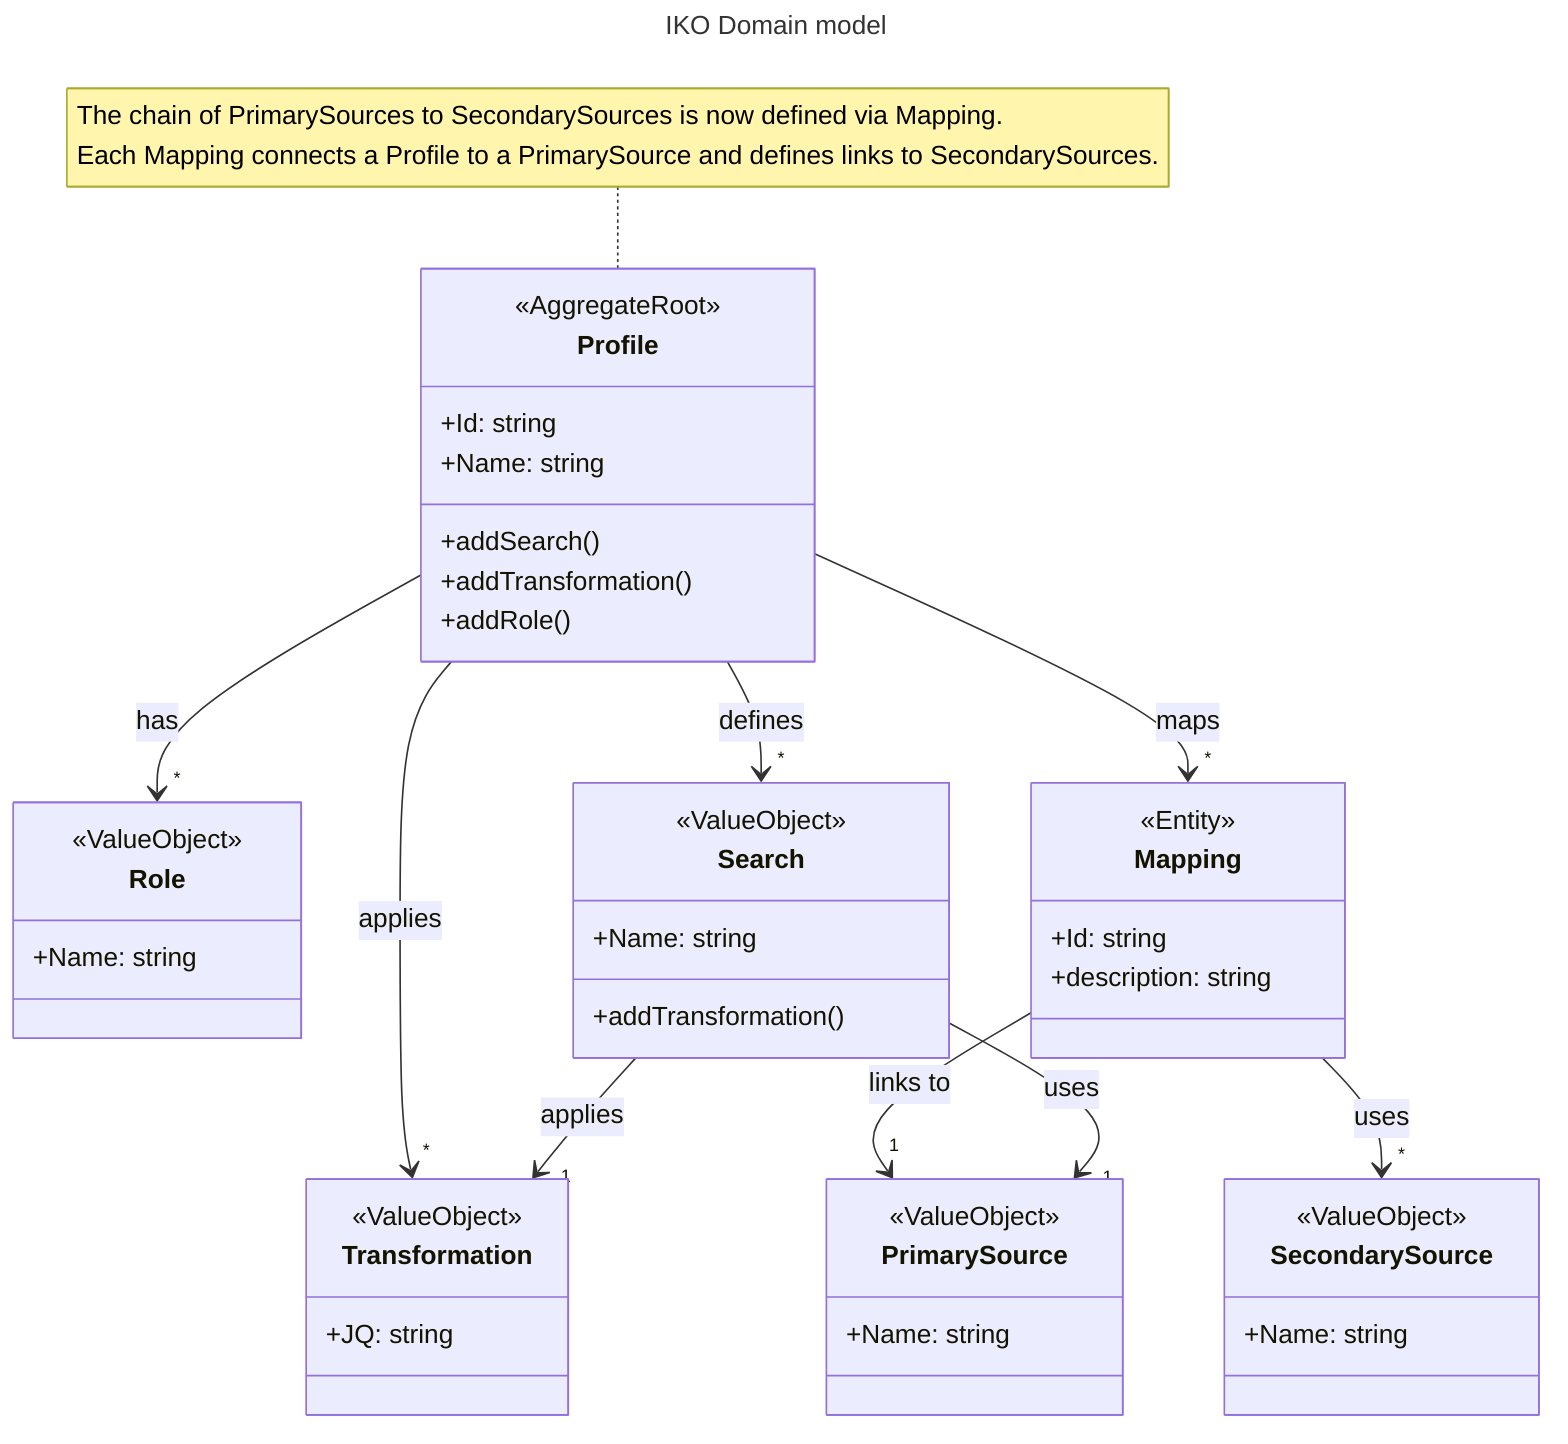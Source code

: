 ---
title: IKO Domain model
---
classDiagram
    note for Profile "The chain of PrimarySources to SecondarySources is now defined via Mapping.
         Each Mapping connects a Profile to a PrimarySource and defines links to SecondarySources."

    class Profile {
        +Id: string
        +Name: string
        +addSearch()
        +addTransformation()
        +addRole()
    }

    class Role {
        +Name: string
    }

    class Transformation {
        +JQ: string
    }

    class Search {
        +Name: string
        +addTransformation()
    }

    class Mapping {
        +Id: string
        +description: string
    }

    class PrimarySource {
        +Name: string
    }

    class SecondarySource {
        +Name: string
    }

    Profile --> "*" Search : defines
    Profile --> "*" Transformation : applies
    Profile --> "*" Role : has
    Profile --> "*" Mapping : maps
    Mapping --> "1" PrimarySource : links to
    Mapping --> "*" SecondarySource : uses
    Search --> "1" Transformation : applies
    Search --> "1" PrimarySource : uses

    class Profile {
        <<AggregateRoot>>
    }

    class Search {
        <<ValueObject>>
    }

    class Transformation {
        <<ValueObject>>
    }

    class Role {
        <<ValueObject>>
    }

    class Mapping {
        <<Entity>>
    }

    class PrimarySource {
        <<ValueObject>>
    }

    class SecondarySource {
        <<ValueObject>>
    }